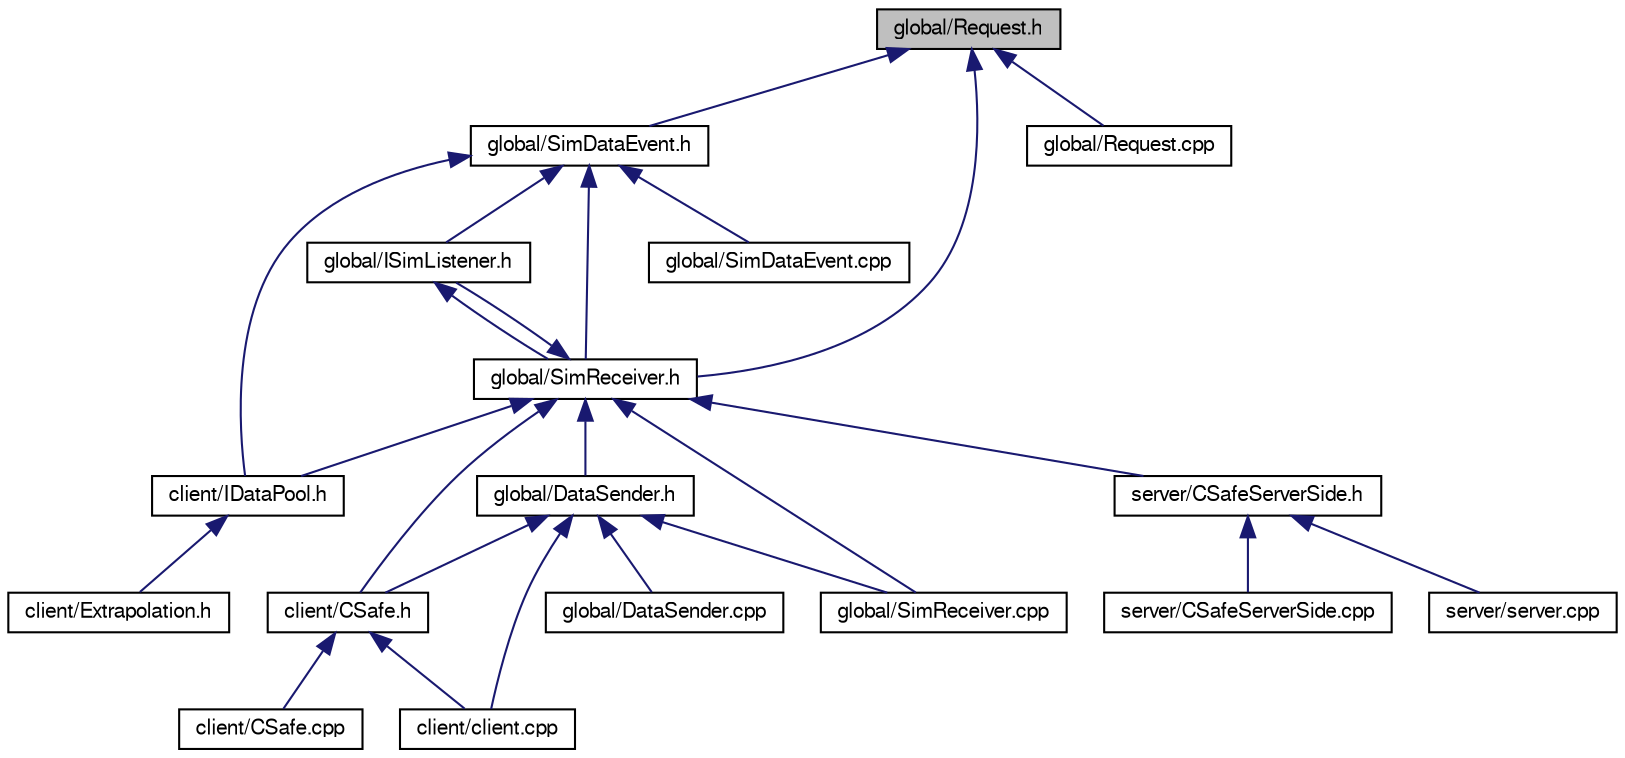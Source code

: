 digraph "global/Request.h"
{
  bgcolor="transparent";
  edge [fontname="FreeSans",fontsize="10",labelfontname="FreeSans",labelfontsize="10"];
  node [fontname="FreeSans",fontsize="10",shape=record];
  Node1 [label="global/Request.h",height=0.2,width=0.4,color="black", fillcolor="grey75", style="filled" fontcolor="black"];
  Node1 -> Node2 [dir="back",color="midnightblue",fontsize="10",style="solid",fontname="FreeSans"];
  Node2 [label="global/SimDataEvent.h",height=0.2,width=0.4,color="black",URL="$SimDataEvent_8h.html"];
  Node2 -> Node3 [dir="back",color="midnightblue",fontsize="10",style="solid",fontname="FreeSans"];
  Node3 [label="client/IDataPool.h",height=0.2,width=0.4,color="black",URL="$IDataPool_8h.html"];
  Node3 -> Node4 [dir="back",color="midnightblue",fontsize="10",style="solid",fontname="FreeSans"];
  Node4 [label="client/Extrapolation.h",height=0.2,width=0.4,color="black",URL="$Extrapolation_8h.html"];
  Node2 -> Node5 [dir="back",color="midnightblue",fontsize="10",style="solid",fontname="FreeSans"];
  Node5 [label="global/ISimListener.h",height=0.2,width=0.4,color="black",URL="$ISimListener_8h.html"];
  Node5 -> Node6 [dir="back",color="midnightblue",fontsize="10",style="solid",fontname="FreeSans"];
  Node6 [label="global/SimReceiver.h",height=0.2,width=0.4,color="black",URL="$SimReceiver_8h.html",tooltip="Header for the class SimReceiver. "];
  Node6 -> Node7 [dir="back",color="midnightblue",fontsize="10",style="solid",fontname="FreeSans"];
  Node7 [label="client/CSafe.h",height=0.2,width=0.4,color="black",URL="$CSafe_8h.html"];
  Node7 -> Node8 [dir="back",color="midnightblue",fontsize="10",style="solid",fontname="FreeSans"];
  Node8 [label="client/client.cpp",height=0.2,width=0.4,color="black",URL="$client_2client_8cpp.html"];
  Node7 -> Node9 [dir="back",color="midnightblue",fontsize="10",style="solid",fontname="FreeSans"];
  Node9 [label="client/CSafe.cpp",height=0.2,width=0.4,color="black",URL="$CSafe_8cpp.html"];
  Node6 -> Node3 [dir="back",color="midnightblue",fontsize="10",style="solid",fontname="FreeSans"];
  Node6 -> Node10 [dir="back",color="midnightblue",fontsize="10",style="solid",fontname="FreeSans"];
  Node10 [label="global/DataSender.h",height=0.2,width=0.4,color="black",URL="$DataSender_8h.html"];
  Node10 -> Node7 [dir="back",color="midnightblue",fontsize="10",style="solid",fontname="FreeSans"];
  Node10 -> Node8 [dir="back",color="midnightblue",fontsize="10",style="solid",fontname="FreeSans"];
  Node10 -> Node11 [dir="back",color="midnightblue",fontsize="10",style="solid",fontname="FreeSans"];
  Node11 [label="global/DataSender.cpp",height=0.2,width=0.4,color="black",URL="$DataSender_8cpp.html"];
  Node10 -> Node12 [dir="back",color="midnightblue",fontsize="10",style="solid",fontname="FreeSans"];
  Node12 [label="global/SimReceiver.cpp",height=0.2,width=0.4,color="black",URL="$SimReceiver_8cpp.html"];
  Node6 -> Node5 [dir="back",color="midnightblue",fontsize="10",style="solid",fontname="FreeSans"];
  Node6 -> Node12 [dir="back",color="midnightblue",fontsize="10",style="solid",fontname="FreeSans"];
  Node6 -> Node13 [dir="back",color="midnightblue",fontsize="10",style="solid",fontname="FreeSans"];
  Node13 [label="server/CSafeServerSide.h",height=0.2,width=0.4,color="black",URL="$CSafeServerSide_8h.html"];
  Node13 -> Node14 [dir="back",color="midnightblue",fontsize="10",style="solid",fontname="FreeSans"];
  Node14 [label="server/CSafeServerSide.cpp",height=0.2,width=0.4,color="black",URL="$CSafeServerSide_8cpp.html"];
  Node13 -> Node15 [dir="back",color="midnightblue",fontsize="10",style="solid",fontname="FreeSans"];
  Node15 [label="server/server.cpp",height=0.2,width=0.4,color="black",URL="$server_2Server_8cpp.html"];
  Node2 -> Node6 [dir="back",color="midnightblue",fontsize="10",style="solid",fontname="FreeSans"];
  Node2 -> Node16 [dir="back",color="midnightblue",fontsize="10",style="solid",fontname="FreeSans"];
  Node16 [label="global/SimDataEvent.cpp",height=0.2,width=0.4,color="black",URL="$SimDataEvent_8cpp.html"];
  Node1 -> Node6 [dir="back",color="midnightblue",fontsize="10",style="solid",fontname="FreeSans"];
  Node1 -> Node17 [dir="back",color="midnightblue",fontsize="10",style="solid",fontname="FreeSans"];
  Node17 [label="global/Request.cpp",height=0.2,width=0.4,color="black",URL="$Request_8cpp.html"];
}
